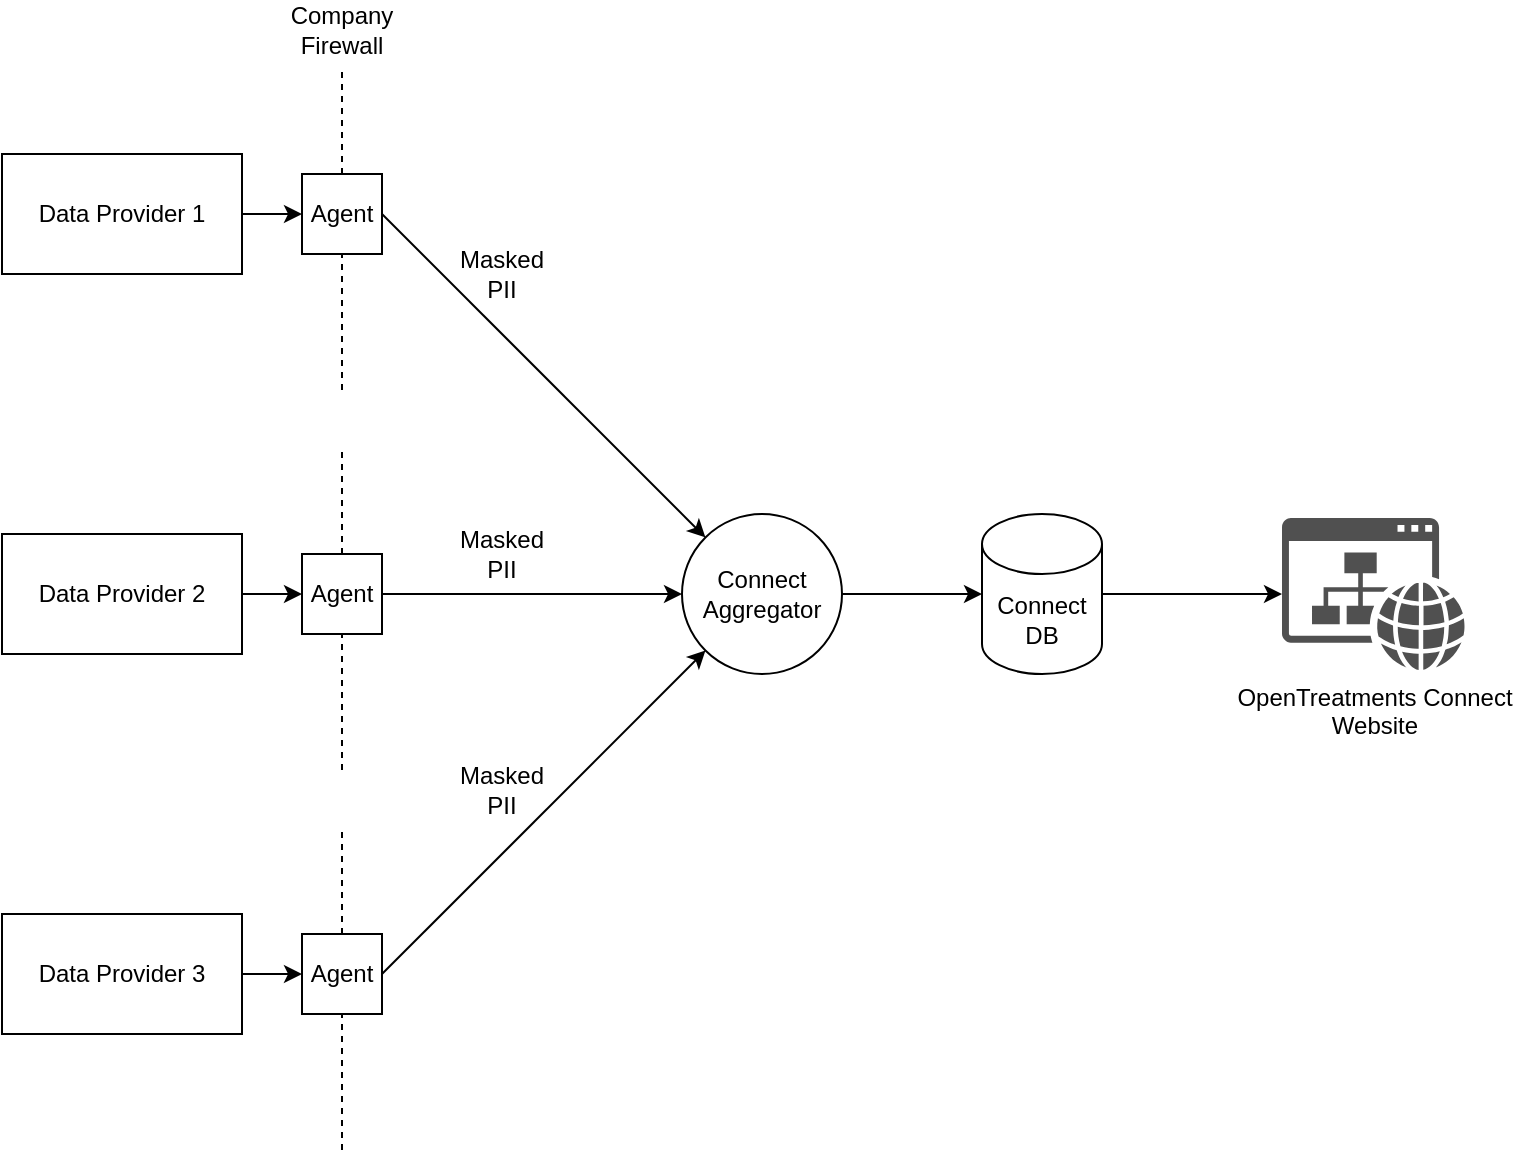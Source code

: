 <mxfile version="14.1.1" type="device"><diagram id="xZeYMwLNtnnPerZFv5mc" name="Page-1"><mxGraphModel dx="1113" dy="664" grid="1" gridSize="10" guides="1" tooltips="1" connect="1" arrows="1" fold="1" page="1" pageScale="1" pageWidth="850" pageHeight="1100" math="0" shadow="0"><root><mxCell id="0"/><mxCell id="1" parent="0"/><mxCell id="UCABO1P619ihCuZ_BXLE-1" value="" style="endArrow=none;dashed=1;html=1;" edge="1" parent="1" source="UCABO1P619ihCuZ_BXLE-12"><mxGeometry width="50" height="50" relative="1" as="geometry"><mxPoint x="200" y="160" as="sourcePoint"/><mxPoint x="200" y="50" as="targetPoint"/></mxGeometry></mxCell><mxCell id="UCABO1P619ihCuZ_BXLE-14" value="" style="edgeStyle=orthogonalEdgeStyle;rounded=0;orthogonalLoop=1;jettySize=auto;html=1;" edge="1" parent="1" source="UCABO1P619ihCuZ_BXLE-9" target="UCABO1P619ihCuZ_BXLE-12"><mxGeometry relative="1" as="geometry"/></mxCell><mxCell id="UCABO1P619ihCuZ_BXLE-9" value="Data Provider 1" style="rounded=0;whiteSpace=wrap;html=1;" vertex="1" parent="1"><mxGeometry x="30" y="92" width="120" height="60" as="geometry"/></mxCell><mxCell id="UCABO1P619ihCuZ_BXLE-12" value="Agent" style="whiteSpace=wrap;html=1;aspect=fixed;" vertex="1" parent="1"><mxGeometry x="180" y="102" width="40" height="40" as="geometry"/></mxCell><mxCell id="UCABO1P619ihCuZ_BXLE-13" value="" style="endArrow=none;dashed=1;html=1;" edge="1" parent="1" target="UCABO1P619ihCuZ_BXLE-12"><mxGeometry width="50" height="50" relative="1" as="geometry"><mxPoint x="200" y="210" as="sourcePoint"/><mxPoint x="200" y="80" as="targetPoint"/></mxGeometry></mxCell><mxCell id="UCABO1P619ihCuZ_BXLE-15" value="Company Firewall" style="text;html=1;strokeColor=none;fillColor=none;align=center;verticalAlign=middle;whiteSpace=wrap;rounded=0;" vertex="1" parent="1"><mxGeometry x="180" y="20" width="40" height="20" as="geometry"/></mxCell><mxCell id="UCABO1P619ihCuZ_BXLE-16" value="" style="endArrow=none;dashed=1;html=1;" edge="1" parent="1" source="UCABO1P619ihCuZ_BXLE-19"><mxGeometry width="50" height="50" relative="1" as="geometry"><mxPoint x="200" y="350" as="sourcePoint"/><mxPoint x="200" y="240" as="targetPoint"/></mxGeometry></mxCell><mxCell id="UCABO1P619ihCuZ_BXLE-17" value="" style="edgeStyle=orthogonalEdgeStyle;rounded=0;orthogonalLoop=1;jettySize=auto;html=1;" edge="1" parent="1" source="UCABO1P619ihCuZ_BXLE-18" target="UCABO1P619ihCuZ_BXLE-19"><mxGeometry relative="1" as="geometry"/></mxCell><mxCell id="UCABO1P619ihCuZ_BXLE-18" value="Data Provider 2" style="rounded=0;whiteSpace=wrap;html=1;" vertex="1" parent="1"><mxGeometry x="30" y="282" width="120" height="60" as="geometry"/></mxCell><mxCell id="UCABO1P619ihCuZ_BXLE-19" value="Agent" style="whiteSpace=wrap;html=1;aspect=fixed;" vertex="1" parent="1"><mxGeometry x="180" y="292" width="40" height="40" as="geometry"/></mxCell><mxCell id="UCABO1P619ihCuZ_BXLE-20" value="" style="endArrow=none;dashed=1;html=1;" edge="1" parent="1" target="UCABO1P619ihCuZ_BXLE-19"><mxGeometry width="50" height="50" relative="1" as="geometry"><mxPoint x="200" y="400" as="sourcePoint"/><mxPoint x="200" y="270" as="targetPoint"/></mxGeometry></mxCell><mxCell id="UCABO1P619ihCuZ_BXLE-22" value="" style="endArrow=none;dashed=1;html=1;" edge="1" parent="1" source="UCABO1P619ihCuZ_BXLE-25"><mxGeometry width="50" height="50" relative="1" as="geometry"><mxPoint x="200" y="540" as="sourcePoint"/><mxPoint x="200" y="430" as="targetPoint"/></mxGeometry></mxCell><mxCell id="UCABO1P619ihCuZ_BXLE-23" value="" style="edgeStyle=orthogonalEdgeStyle;rounded=0;orthogonalLoop=1;jettySize=auto;html=1;" edge="1" parent="1" source="UCABO1P619ihCuZ_BXLE-24" target="UCABO1P619ihCuZ_BXLE-25"><mxGeometry relative="1" as="geometry"/></mxCell><mxCell id="UCABO1P619ihCuZ_BXLE-24" value="Data Provider 3" style="rounded=0;whiteSpace=wrap;html=1;" vertex="1" parent="1"><mxGeometry x="30" y="472" width="120" height="60" as="geometry"/></mxCell><mxCell id="UCABO1P619ihCuZ_BXLE-25" value="Agent" style="whiteSpace=wrap;html=1;aspect=fixed;" vertex="1" parent="1"><mxGeometry x="180" y="482" width="40" height="40" as="geometry"/></mxCell><mxCell id="UCABO1P619ihCuZ_BXLE-26" value="" style="endArrow=none;dashed=1;html=1;" edge="1" parent="1" target="UCABO1P619ihCuZ_BXLE-25"><mxGeometry width="50" height="50" relative="1" as="geometry"><mxPoint x="200" y="590" as="sourcePoint"/><mxPoint x="200" y="460" as="targetPoint"/></mxGeometry></mxCell><mxCell id="UCABO1P619ihCuZ_BXLE-37" value="" style="edgeStyle=orthogonalEdgeStyle;rounded=0;orthogonalLoop=1;jettySize=auto;html=1;" edge="1" parent="1" source="UCABO1P619ihCuZ_BXLE-27" target="UCABO1P619ihCuZ_BXLE-36"><mxGeometry relative="1" as="geometry"/></mxCell><mxCell id="UCABO1P619ihCuZ_BXLE-27" value="Connect&lt;br&gt;Aggregator" style="ellipse;whiteSpace=wrap;html=1;aspect=fixed;" vertex="1" parent="1"><mxGeometry x="370" y="272" width="80" height="80" as="geometry"/></mxCell><mxCell id="UCABO1P619ihCuZ_BXLE-28" value="" style="endArrow=classic;html=1;exitX=1;exitY=0.5;exitDx=0;exitDy=0;" edge="1" parent="1" source="UCABO1P619ihCuZ_BXLE-12" target="UCABO1P619ihCuZ_BXLE-27"><mxGeometry width="50" height="50" relative="1" as="geometry"><mxPoint x="440" y="380" as="sourcePoint"/><mxPoint x="490" y="330" as="targetPoint"/></mxGeometry></mxCell><mxCell id="UCABO1P619ihCuZ_BXLE-29" value="" style="endArrow=classic;html=1;exitX=1;exitY=0.5;exitDx=0;exitDy=0;" edge="1" parent="1" source="UCABO1P619ihCuZ_BXLE-19" target="UCABO1P619ihCuZ_BXLE-27"><mxGeometry width="50" height="50" relative="1" as="geometry"><mxPoint x="230" y="132" as="sourcePoint"/><mxPoint x="391.716" y="293.716" as="targetPoint"/></mxGeometry></mxCell><mxCell id="UCABO1P619ihCuZ_BXLE-30" value="" style="endArrow=classic;html=1;exitX=1;exitY=0.5;exitDx=0;exitDy=0;entryX=0;entryY=1;entryDx=0;entryDy=0;" edge="1" parent="1" source="UCABO1P619ihCuZ_BXLE-25" target="UCABO1P619ihCuZ_BXLE-27"><mxGeometry width="50" height="50" relative="1" as="geometry"><mxPoint x="230" y="322" as="sourcePoint"/><mxPoint x="380" y="322" as="targetPoint"/></mxGeometry></mxCell><mxCell id="UCABO1P619ihCuZ_BXLE-31" value="Masked PII" style="text;html=1;strokeColor=none;fillColor=none;align=center;verticalAlign=middle;whiteSpace=wrap;rounded=0;" vertex="1" parent="1"><mxGeometry x="250" y="142" width="60" height="20" as="geometry"/></mxCell><mxCell id="UCABO1P619ihCuZ_BXLE-32" value="Masked PII" style="text;html=1;strokeColor=none;fillColor=none;align=center;verticalAlign=middle;whiteSpace=wrap;rounded=0;" vertex="1" parent="1"><mxGeometry x="250" y="282" width="60" height="20" as="geometry"/></mxCell><mxCell id="UCABO1P619ihCuZ_BXLE-33" value="Masked PII" style="text;html=1;strokeColor=none;fillColor=none;align=center;verticalAlign=middle;whiteSpace=wrap;rounded=0;" vertex="1" parent="1"><mxGeometry x="250" y="400" width="60" height="20" as="geometry"/></mxCell><mxCell id="UCABO1P619ihCuZ_BXLE-35" value="OpenTreatments Connect&lt;br&gt;Website" style="pointerEvents=1;shadow=0;dashed=0;html=1;strokeColor=none;fillColor=#505050;labelPosition=center;verticalLabelPosition=bottom;verticalAlign=top;outlineConnect=0;align=center;shape=mxgraph.office.concepts.website;" vertex="1" parent="1"><mxGeometry x="670" y="274" width="91.51" height="76" as="geometry"/></mxCell><mxCell id="UCABO1P619ihCuZ_BXLE-38" value="" style="edgeStyle=orthogonalEdgeStyle;rounded=0;orthogonalLoop=1;jettySize=auto;html=1;" edge="1" parent="1" source="UCABO1P619ihCuZ_BXLE-36" target="UCABO1P619ihCuZ_BXLE-35"><mxGeometry relative="1" as="geometry"/></mxCell><mxCell id="UCABO1P619ihCuZ_BXLE-36" value="Connect DB" style="shape=cylinder3;whiteSpace=wrap;html=1;boundedLbl=1;backgroundOutline=1;size=15;" vertex="1" parent="1"><mxGeometry x="520" y="272" width="60" height="80" as="geometry"/></mxCell></root></mxGraphModel></diagram></mxfile>